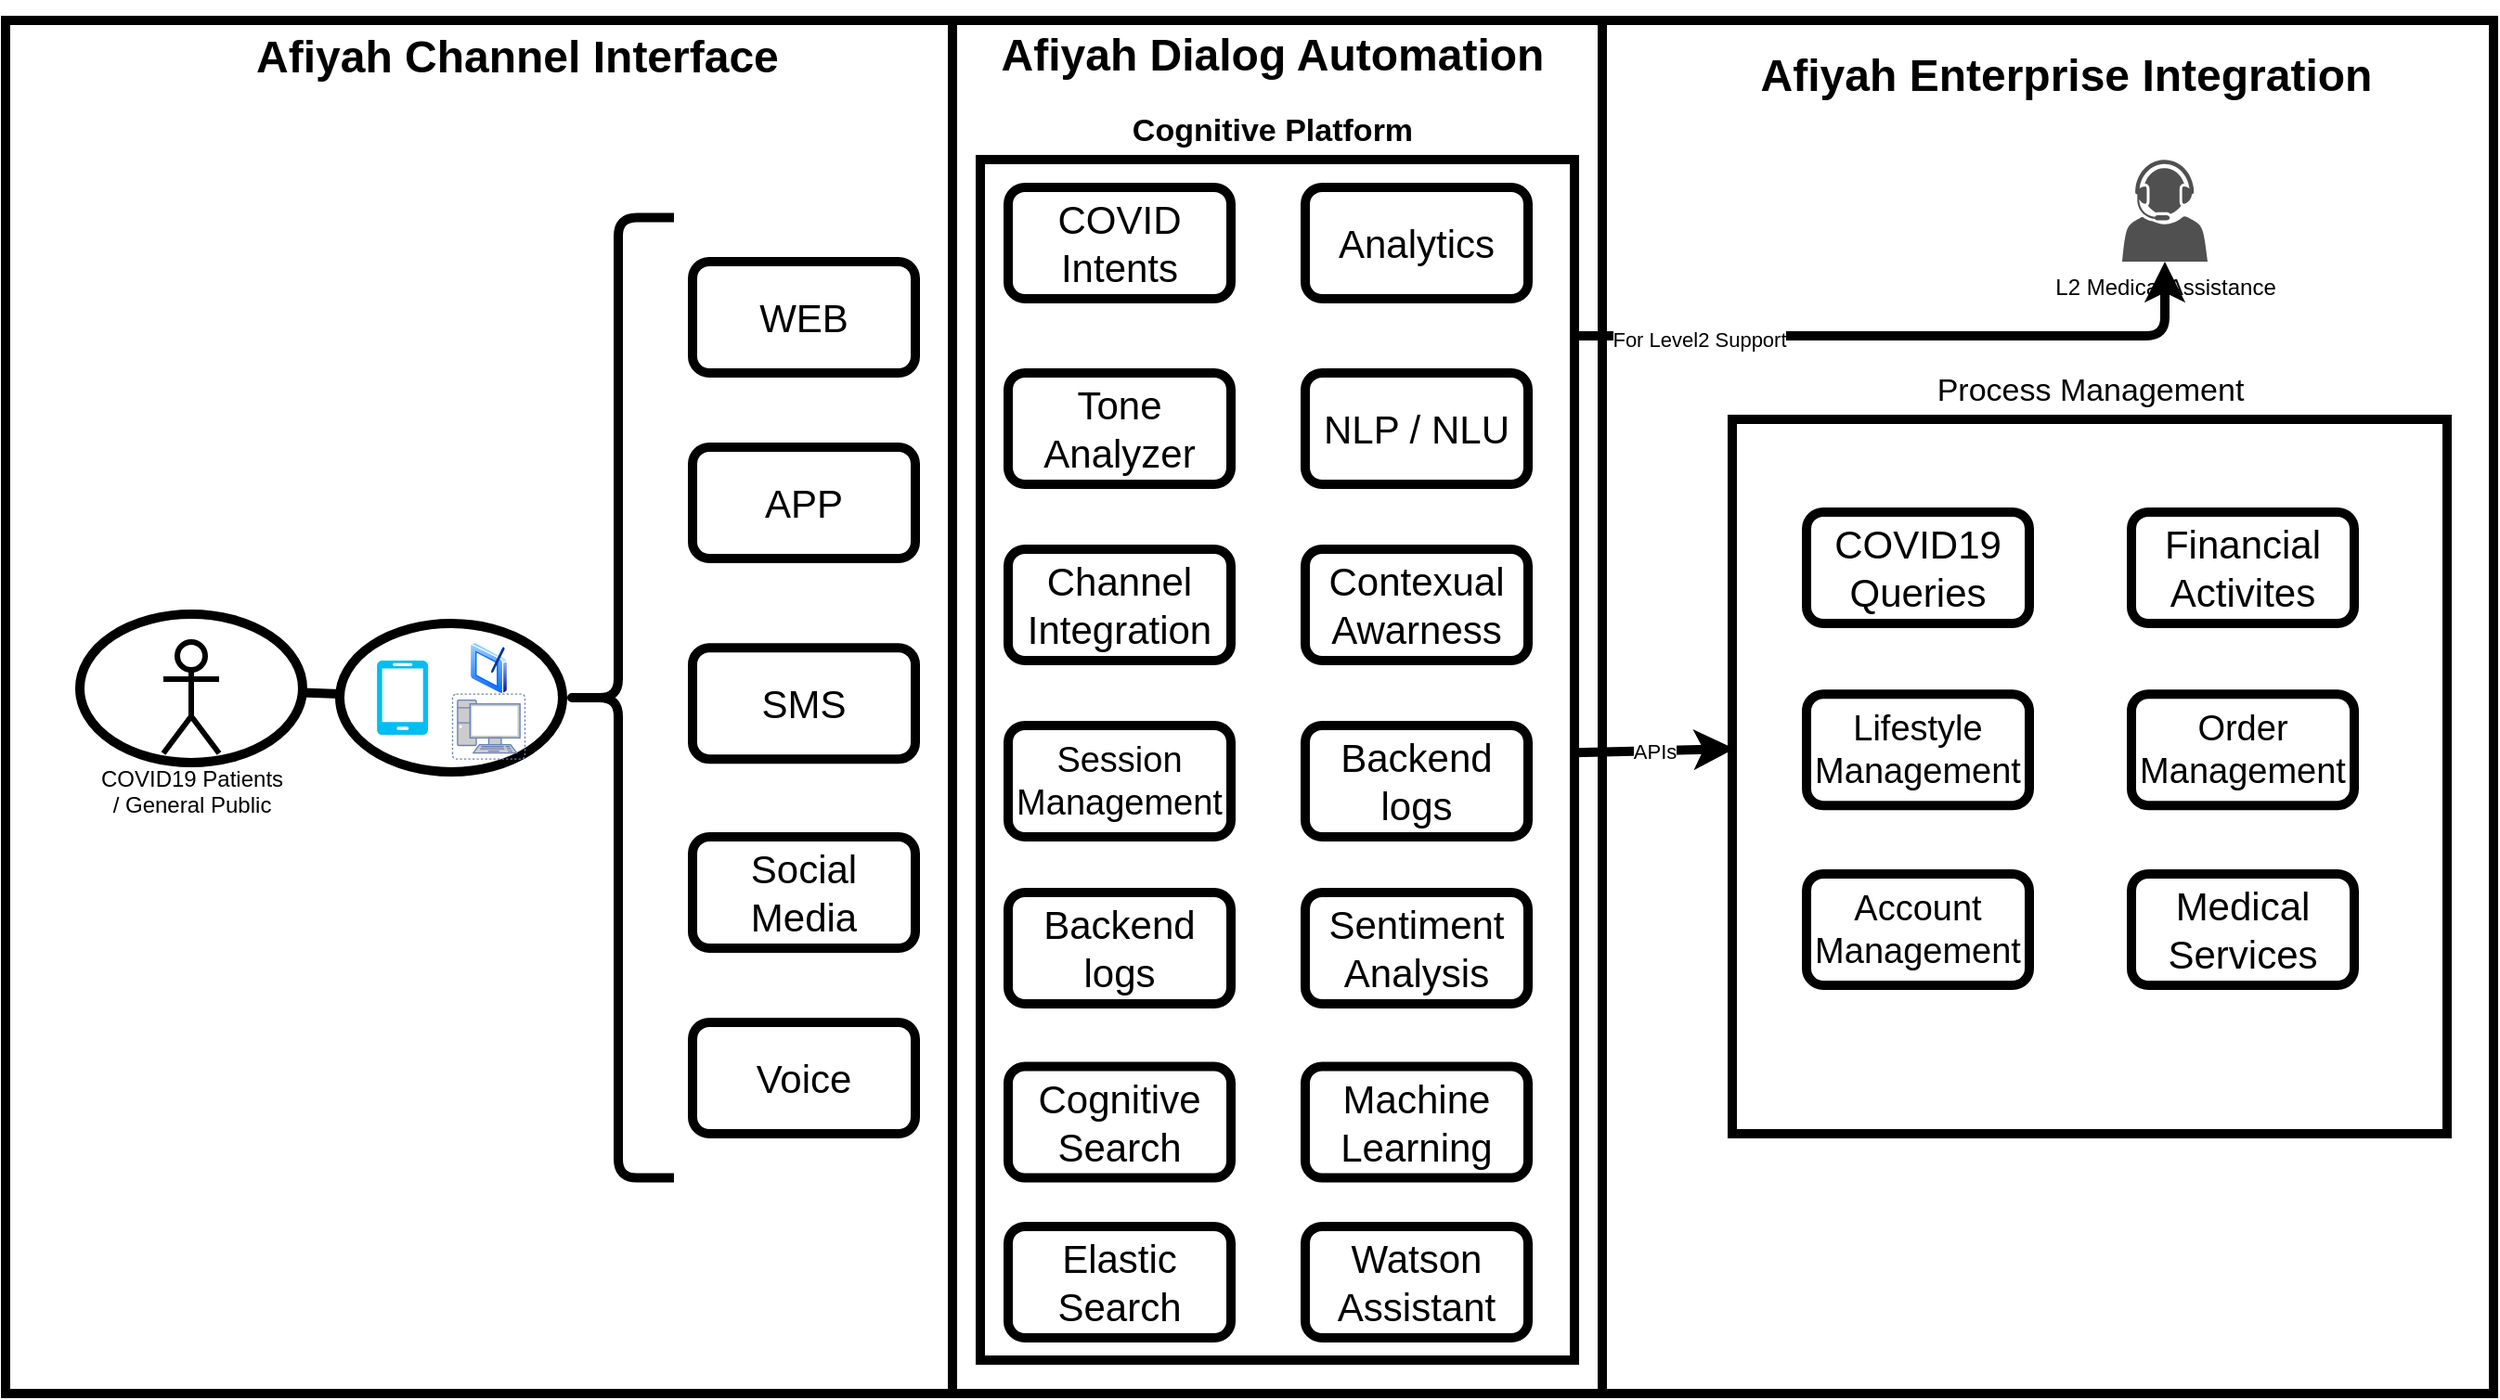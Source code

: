 <mxfile version="18.0.6" type="github"><diagram id="6W1Qmf82rhHZDhABMiYI" name="Page-1"><mxGraphModel dx="1694" dy="2237" grid="1" gridSize="10" guides="1" tooltips="1" connect="1" arrows="1" fold="1" page="1" pageScale="1" pageWidth="850" pageHeight="1100" math="0" shadow="0"><root><mxCell id="0"/><mxCell id="1" parent="0"/><mxCell id="Jx9jf0uiIulQD5O1I73G-32" value="&lt;span style=&quot;color: rgba(0 , 0 , 0 , 0) ; font-family: monospace ; font-size: 0px&quot;&gt;%3CmxGraphModel%3E%3Croot%3E%3CmxCell%20id%3D%220%22%2F%3E%3CmxCell%20id%3D%221%22%20parent%3D%220%22%2F%3E%3CmxCell%20id%3D%222%22%20value%3D%22%26lt%3Bspan%20style%3D%26quot%3Bfont-size%3A%2021px%26quot%3B%26gt%3BCognitive%20Search%26lt%3B%2Fspan%26gt%3B%22%20style%3D%22rounded%3D1%3BwhiteSpace%3Dwrap%3Bhtml%3D1%3BstrokeWidth%3D5%3B%22%20vertex%3D%221%22%20parent%3D%221%22%3E%3CmxGeometry%20x%3D%22550%22%20y%3D%22573.75%22%20width%3D%22120%22%20height%3D%2260%22%20as%3D%22geometry%22%2F%3E%3C%2FmxCell%3E%3C%2Froot%3E%3C%2FmxGraphModel%3E&lt;/span&gt;" style="rounded=0;whiteSpace=wrap;html=1;strokeWidth=5;" parent="1" vertex="1"><mxGeometry x="10" y="10" width="510" height="740" as="geometry"/></mxCell><mxCell id="Jx9jf0uiIulQD5O1I73G-1" value="" style="ellipse;whiteSpace=wrap;html=1;strokeWidth=5;" parent="1" vertex="1"><mxGeometry x="50" y="330" width="120" height="80" as="geometry"/></mxCell><mxCell id="Jx9jf0uiIulQD5O1I73G-2" value="COVID19 Patients &lt;br&gt;/ General Public" style="shape=umlActor;verticalLabelPosition=bottom;verticalAlign=top;html=1;outlineConnect=0;strokeWidth=3;" parent="1" vertex="1"><mxGeometry x="95" y="345" width="30" height="60" as="geometry"/></mxCell><mxCell id="Jx9jf0uiIulQD5O1I73G-3" style="edgeStyle=orthogonalEdgeStyle;rounded=0;orthogonalLoop=1;jettySize=auto;html=1;exitX=0.5;exitY=1;exitDx=0;exitDy=0;" parent="1" source="Jx9jf0uiIulQD5O1I73G-1" target="Jx9jf0uiIulQD5O1I73G-1" edge="1"><mxGeometry relative="1" as="geometry"/></mxCell><mxCell id="Jx9jf0uiIulQD5O1I73G-4" value="" style="ellipse;whiteSpace=wrap;html=1;strokeWidth=5;" parent="1" vertex="1"><mxGeometry x="190" y="335" width="120" height="80" as="geometry"/></mxCell><mxCell id="Jx9jf0uiIulQD5O1I73G-5" value="" style="verticalLabelPosition=bottom;html=1;verticalAlign=top;align=center;strokeColor=none;fillColor=#00BEF2;shape=mxgraph.azure.mobile;pointerEvents=1;" parent="1" vertex="1"><mxGeometry x="210" y="355" width="27.5" height="40" as="geometry"/></mxCell><mxCell id="Jx9jf0uiIulQD5O1I73G-6" value="" style="aspect=fixed;perimeter=ellipsePerimeter;html=1;align=center;shadow=0;dashed=0;spacingTop=3;image;image=img/lib/active_directory/tablet_pc.svg;" parent="1" vertex="1"><mxGeometry x="260" y="345" width="20.5" height="28.08" as="geometry"/></mxCell><mxCell id="Jx9jf0uiIulQD5O1I73G-7" value="" style="fontColor=#0066CC;verticalAlign=top;verticalLabelPosition=bottom;labelPosition=center;align=center;html=1;outlineConnect=0;fillColor=#CCCCCC;strokeColor=#6881B3;gradientColor=none;gradientDirection=north;strokeWidth=2;shape=mxgraph.networks.virtual_pc;" parent="1" vertex="1"><mxGeometry x="250.75" y="373.08" width="39" height="35" as="geometry"/></mxCell><mxCell id="Jx9jf0uiIulQD5O1I73G-8" value="" style="endArrow=none;html=1;strokeWidth=5;" parent="1" source="Jx9jf0uiIulQD5O1I73G-1" edge="1"><mxGeometry width="50" height="50" relative="1" as="geometry"><mxPoint x="300" y="423.08" as="sourcePoint"/><mxPoint x="190" y="373" as="targetPoint"/></mxGeometry></mxCell><mxCell id="Jx9jf0uiIulQD5O1I73G-10" value="" style="shape=curlyBracket;whiteSpace=wrap;html=1;rounded=1;strokeWidth=5;" parent="1" vertex="1"><mxGeometry x="310" y="116.25" width="60" height="517.5" as="geometry"/></mxCell><mxCell id="Jx9jf0uiIulQD5O1I73G-11" value="&lt;font style=&quot;font-size: 21px&quot;&gt;WEB&lt;/font&gt;" style="rounded=1;whiteSpace=wrap;html=1;strokeWidth=5;" parent="1" vertex="1"><mxGeometry x="380" y="140" width="120" height="60" as="geometry"/></mxCell><mxCell id="Jx9jf0uiIulQD5O1I73G-12" value="&lt;font style=&quot;font-size: 21px&quot;&gt;APP&lt;/font&gt;" style="rounded=1;whiteSpace=wrap;html=1;strokeWidth=5;" parent="1" vertex="1"><mxGeometry x="380" y="240" width="120" height="60" as="geometry"/></mxCell><mxCell id="Jx9jf0uiIulQD5O1I73G-13" value="&lt;font style=&quot;font-size: 21px&quot;&gt;SMS&lt;/font&gt;" style="rounded=1;whiteSpace=wrap;html=1;strokeWidth=5;" parent="1" vertex="1"><mxGeometry x="380" y="348.08" width="120" height="60" as="geometry"/></mxCell><mxCell id="Jx9jf0uiIulQD5O1I73G-14" value="&lt;font style=&quot;font-size: 21px&quot;&gt;Social Media&lt;/font&gt;" style="rounded=1;whiteSpace=wrap;html=1;strokeWidth=5;" parent="1" vertex="1"><mxGeometry x="380" y="450" width="120" height="60" as="geometry"/></mxCell><mxCell id="Jx9jf0uiIulQD5O1I73G-15" value="&lt;font style=&quot;font-size: 21px&quot;&gt;Voice&lt;/font&gt;" style="rounded=1;whiteSpace=wrap;html=1;strokeWidth=5;" parent="1" vertex="1"><mxGeometry x="380" y="550" width="120" height="60" as="geometry"/></mxCell><mxCell id="Jx9jf0uiIulQD5O1I73G-17" value="&lt;span style=&quot;color: rgba(0 , 0 , 0 , 0) ; font-family: monospace ; font-size: 0px&quot;&gt;%3CmxGraphModel%3E%3Croot%3E%3CmxCell%20id%3D%220%22%2F%3E%3CmxCell%20id%3D%221%22%20parent%3D%220%22%2F%3E%3CmxCell%20id%3D%222%22%20value%3D%22%26lt%3Bspan%20style%3D%26quot%3Bfont-size%3A%2021px%26quot%3B%26gt%3BCognitive%20Search%26lt%3B%2Fspan%26gt%3B%22%20style%3D%22rounded%3D1%3BwhiteSpace%3Dwrap%3Bhtml%3D1%3BstrokeWidth%3D5%3B%22%20vertex%3D%221%22%20parent%3D%221%22%3E%3CmxGeometry%20x%3D%22550%22%20y%3D%22573.75%22%20width%3D%22120%22%20height%3D%2260%22%20as%3D%22geometry%22%2F%3E%3C%2FmxCell%3E%3C%2Froot%3E%3C%2FmxGraphModel%3E&lt;/span&gt;" style="rounded=0;whiteSpace=wrap;html=1;strokeWidth=5;" parent="1" vertex="1"><mxGeometry x="520" y="10" width="350" height="740" as="geometry"/></mxCell><mxCell id="Jx9jf0uiIulQD5O1I73G-33" value="&lt;span style=&quot;color: rgba(0 , 0 , 0 , 0) ; font-family: monospace ; font-size: 0px&quot;&gt;%3CmxGraphModel%3E%3Croot%3E%3CmxCell%20id%3D%220%22%2F%3E%3CmxCell%20id%3D%221%22%20parent%3D%220%22%2F%3E%3CmxCell%20id%3D%222%22%20value%3D%22%26lt%3Bspan%20style%3D%26quot%3Bfont-size%3A%2021px%26quot%3B%26gt%3BCognitive%20Search%26lt%3B%2Fspan%26gt%3B%22%20style%3D%22rounded%3D1%3BwhiteSpace%3Dwrap%3Bhtml%3D1%3BstrokeWidth%3D5%3B%22%20vertex%3D%221%22%20parent%3D%221%22%3E%3CmxGeometry%20x%3D%22550%22%20y%3D%22573.75%22%20width%3D%22120%22%20height%3D%2260%22%20as%3D%22geometry%22%2F%3E%3C%2FmxCell%3E%3C%2Froot%3E%3C%2FmxGraphModel%3E&lt;/span&gt;" style="rounded=0;whiteSpace=wrap;html=1;strokeWidth=5;" parent="1" vertex="1"><mxGeometry x="870" y="10" width="480" height="740" as="geometry"/></mxCell><mxCell id="Jx9jf0uiIulQD5O1I73G-34" value="L2 Medical Assistance" style="pointerEvents=1;shadow=0;dashed=0;html=1;strokeColor=none;fillColor=#505050;labelPosition=center;verticalLabelPosition=bottom;verticalAlign=top;outlineConnect=0;align=center;shape=mxgraph.office.users.call_center_agent;" parent="1" vertex="1"><mxGeometry x="1150" y="85" width="46" height="55" as="geometry"/></mxCell><mxCell id="Jx9jf0uiIulQD5O1I73G-36" value="" style="whiteSpace=wrap;html=1;aspect=fixed;strokeWidth=5;" parent="1" vertex="1"><mxGeometry x="940" y="225" width="385" height="385" as="geometry"/></mxCell><mxCell id="Jx9jf0uiIulQD5O1I73G-37" value="&lt;font style=&quot;font-size: 21px&quot;&gt;COVID19 Queries&lt;/font&gt;" style="rounded=1;whiteSpace=wrap;html=1;strokeWidth=5;" parent="1" vertex="1"><mxGeometry x="980" y="275" width="120" height="60" as="geometry"/></mxCell><mxCell id="Jx9jf0uiIulQD5O1I73G-38" value="&lt;font style=&quot;font-size: 21px&quot;&gt;Financial Activites&lt;/font&gt;" style="rounded=1;whiteSpace=wrap;html=1;strokeWidth=5;" parent="1" vertex="1"><mxGeometry x="1155" y="275" width="120" height="60" as="geometry"/></mxCell><mxCell id="Jx9jf0uiIulQD5O1I73G-39" value="&lt;font style=&quot;font-size: 21px&quot;&gt;Medical Services&lt;/font&gt;" style="rounded=1;whiteSpace=wrap;html=1;strokeWidth=5;" parent="1" vertex="1"><mxGeometry x="1155" y="470" width="120" height="60" as="geometry"/></mxCell><mxCell id="Jx9jf0uiIulQD5O1I73G-40" value="&lt;font style=&quot;font-size: 19px&quot;&gt;Order Management&lt;/font&gt;" style="rounded=1;whiteSpace=wrap;html=1;strokeWidth=5;" parent="1" vertex="1"><mxGeometry x="1155" y="373.08" width="120" height="60" as="geometry"/></mxCell><mxCell id="Jx9jf0uiIulQD5O1I73G-41" value="&lt;font style=&quot;font-size: 19px&quot;&gt;Lifestyle Management&lt;/font&gt;" style="rounded=1;whiteSpace=wrap;html=1;strokeWidth=5;" parent="1" vertex="1"><mxGeometry x="980" y="373.08" width="120" height="60" as="geometry"/></mxCell><mxCell id="Jx9jf0uiIulQD5O1I73G-42" value="&lt;font style=&quot;font-size: 19px&quot;&gt;Account Management&lt;/font&gt;" style="rounded=1;whiteSpace=wrap;html=1;strokeWidth=5;" parent="1" vertex="1"><mxGeometry x="980" y="470" width="120" height="60" as="geometry"/></mxCell><mxCell id="Jx9jf0uiIulQD5O1I73G-45" value="&lt;font style=&quot;font-size: 17px&quot;&gt;Process Management&lt;/font&gt;" style="text;html=1;strokeColor=none;fillColor=none;align=center;verticalAlign=middle;whiteSpace=wrap;rounded=0;" parent="1" vertex="1"><mxGeometry x="1027.5" y="200" width="210" height="20" as="geometry"/></mxCell><mxCell id="Jx9jf0uiIulQD5O1I73G-46" value="" style="rounded=0;whiteSpace=wrap;html=1;strokeWidth=5;" parent="1" vertex="1"><mxGeometry x="535" y="85" width="320" height="647" as="geometry"/></mxCell><mxCell id="Jx9jf0uiIulQD5O1I73G-47" value="&lt;font style=&quot;font-size: 21px&quot;&gt;COVID Intents&lt;/font&gt;" style="rounded=1;whiteSpace=wrap;html=1;strokeWidth=5;" parent="1" vertex="1"><mxGeometry x="550" y="100" width="120" height="60" as="geometry"/></mxCell><mxCell id="Jx9jf0uiIulQD5O1I73G-48" value="&lt;font style=&quot;font-size: 21px&quot;&gt;Analytics&lt;/font&gt;" style="rounded=1;whiteSpace=wrap;html=1;strokeWidth=5;" parent="1" vertex="1"><mxGeometry x="710" y="100" width="120" height="60" as="geometry"/></mxCell><mxCell id="Jx9jf0uiIulQD5O1I73G-49" value="&lt;font style=&quot;font-size: 21px&quot;&gt;Tone Analyzer&lt;/font&gt;" style="rounded=1;whiteSpace=wrap;html=1;strokeWidth=5;" parent="1" vertex="1"><mxGeometry x="550" y="200" width="120" height="60" as="geometry"/></mxCell><mxCell id="Jx9jf0uiIulQD5O1I73G-50" value="&lt;font style=&quot;font-size: 21px&quot;&gt;NLP / NLU&lt;/font&gt;" style="rounded=1;whiteSpace=wrap;html=1;strokeWidth=5;" parent="1" vertex="1"><mxGeometry x="710" y="200" width="120" height="60" as="geometry"/></mxCell><mxCell id="Jx9jf0uiIulQD5O1I73G-51" value="&lt;font style=&quot;font-size: 21px&quot;&gt;Channel Integration&lt;/font&gt;" style="rounded=1;whiteSpace=wrap;html=1;strokeWidth=5;" parent="1" vertex="1"><mxGeometry x="550" y="295" width="120" height="60" as="geometry"/></mxCell><mxCell id="Jx9jf0uiIulQD5O1I73G-52" value="&lt;font style=&quot;font-size: 21px&quot;&gt;Contexual Awarness&lt;/font&gt;" style="rounded=1;whiteSpace=wrap;html=1;strokeWidth=5;" parent="1" vertex="1"><mxGeometry x="710" y="295" width="120" height="60" as="geometry"/></mxCell><mxCell id="Jx9jf0uiIulQD5O1I73G-53" value="&lt;font style=&quot;font-size: 19px&quot;&gt;Session Management&lt;/font&gt;" style="rounded=1;whiteSpace=wrap;html=1;strokeWidth=5;" parent="1" vertex="1"><mxGeometry x="550" y="390" width="120" height="60" as="geometry"/></mxCell><mxCell id="Jx9jf0uiIulQD5O1I73G-54" value="&lt;font style=&quot;font-size: 21px&quot;&gt;Backend logs&lt;/font&gt;" style="rounded=1;whiteSpace=wrap;html=1;strokeWidth=5;" parent="1" vertex="1"><mxGeometry x="710" y="390" width="120" height="60" as="geometry"/></mxCell><mxCell id="Jx9jf0uiIulQD5O1I73G-55" value="&lt;font style=&quot;font-size: 21px&quot;&gt;Backend logs&lt;/font&gt;" style="rounded=1;whiteSpace=wrap;html=1;strokeWidth=5;" parent="1" vertex="1"><mxGeometry x="550" y="480" width="120" height="60" as="geometry"/></mxCell><mxCell id="Jx9jf0uiIulQD5O1I73G-56" value="&lt;span style=&quot;font-size: 21px&quot;&gt;Sentiment Analysis&lt;/span&gt;" style="rounded=1;whiteSpace=wrap;html=1;strokeWidth=5;" parent="1" vertex="1"><mxGeometry x="710" y="480" width="120" height="60" as="geometry"/></mxCell><mxCell id="Jx9jf0uiIulQD5O1I73G-57" value="&lt;span style=&quot;font-size: 21px&quot;&gt;Cognitive Search&lt;/span&gt;" style="rounded=1;whiteSpace=wrap;html=1;strokeWidth=5;" parent="1" vertex="1"><mxGeometry x="550" y="573.75" width="120" height="60" as="geometry"/></mxCell><mxCell id="Jx9jf0uiIulQD5O1I73G-58" value="&lt;span style=&quot;font-size: 21px&quot;&gt;Machine Learning&lt;/span&gt;" style="rounded=1;whiteSpace=wrap;html=1;strokeWidth=5;" parent="1" vertex="1"><mxGeometry x="710" y="573.75" width="120" height="60" as="geometry"/></mxCell><mxCell id="Jx9jf0uiIulQD5O1I73G-59" value="&lt;span style=&quot;font-size: 21px&quot;&gt;Elastic Search&lt;/span&gt;" style="rounded=1;whiteSpace=wrap;html=1;strokeWidth=5;" parent="1" vertex="1"><mxGeometry x="550" y="660" width="120" height="60" as="geometry"/></mxCell><mxCell id="Jx9jf0uiIulQD5O1I73G-60" value="&lt;span style=&quot;font-size: 21px&quot;&gt;Watson Assistant&lt;/span&gt;" style="rounded=1;whiteSpace=wrap;html=1;strokeWidth=5;" parent="1" vertex="1"><mxGeometry x="710" y="660" width="120" height="60" as="geometry"/></mxCell><mxCell id="Jx9jf0uiIulQD5O1I73G-61" value="" style="endArrow=classic;html=1;strokeWidth=5;entryX=0.003;entryY=0.461;entryDx=0;entryDy=0;entryPerimeter=0;" parent="1" source="Jx9jf0uiIulQD5O1I73G-46" target="Jx9jf0uiIulQD5O1I73G-36" edge="1"><mxGeometry relative="1" as="geometry"><mxPoint x="860" y="400" as="sourcePoint"/><mxPoint x="940" y="400" as="targetPoint"/></mxGeometry></mxCell><mxCell id="Jx9jf0uiIulQD5O1I73G-62" value="APIs" style="edgeLabel;resizable=0;html=1;align=center;verticalAlign=middle;" parent="Jx9jf0uiIulQD5O1I73G-61" connectable="0" vertex="1"><mxGeometry relative="1" as="geometry"/></mxCell><mxCell id="Jx9jf0uiIulQD5O1I73G-63" value="&lt;h1&gt;Afiyah Channel Interface&lt;/h1&gt;" style="text;html=1;strokeColor=none;fillColor=none;spacing=5;spacingTop=-20;whiteSpace=wrap;overflow=hidden;rounded=0;" parent="1" vertex="1"><mxGeometry x="140" y="10" width="360" height="120" as="geometry"/></mxCell><mxCell id="Jx9jf0uiIulQD5O1I73G-64" value="&lt;h1&gt;Afiyah Dialog Automation&lt;/h1&gt;&lt;p&gt;&lt;font style=&quot;font-size: 17px&quot;&gt;&lt;b&gt;Cognitive Platform&lt;/b&gt;&lt;/font&gt;&lt;/p&gt;" style="text;html=1;strokeColor=none;fillColor=none;spacing=5;spacingTop=-20;whiteSpace=wrap;overflow=hidden;rounded=0;align=center;" parent="1" vertex="1"><mxGeometry x="535" y="9" width="315" height="130" as="geometry"/></mxCell><mxCell id="Jx9jf0uiIulQD5O1I73G-65" value="&lt;h1&gt;Afiyah Enterprise Integration&lt;/h1&gt;" style="text;html=1;strokeColor=none;fillColor=none;spacing=5;spacingTop=-20;whiteSpace=wrap;overflow=hidden;rounded=0;align=center;" parent="1" vertex="1"><mxGeometry x="940" y="20" width="360" height="120" as="geometry"/></mxCell><mxCell id="Jx9jf0uiIulQD5O1I73G-66" value="" style="edgeStyle=segmentEdgeStyle;endArrow=classic;html=1;strokeWidth=5;" parent="1" target="Jx9jf0uiIulQD5O1I73G-34" edge="1"><mxGeometry width="50" height="50" relative="1" as="geometry"><mxPoint x="855" y="180" as="sourcePoint"/><mxPoint x="905" y="130" as="targetPoint"/></mxGeometry></mxCell><mxCell id="Jx9jf0uiIulQD5O1I73G-67" value="For Level2 Support" style="edgeLabel;html=1;align=center;verticalAlign=middle;resizable=0;points=[];" parent="Jx9jf0uiIulQD5O1I73G-66" vertex="1" connectable="0"><mxGeometry x="-0.626" y="-1" relative="1" as="geometry"><mxPoint y="1" as="offset"/></mxGeometry></mxCell></root></mxGraphModel></diagram></mxfile>